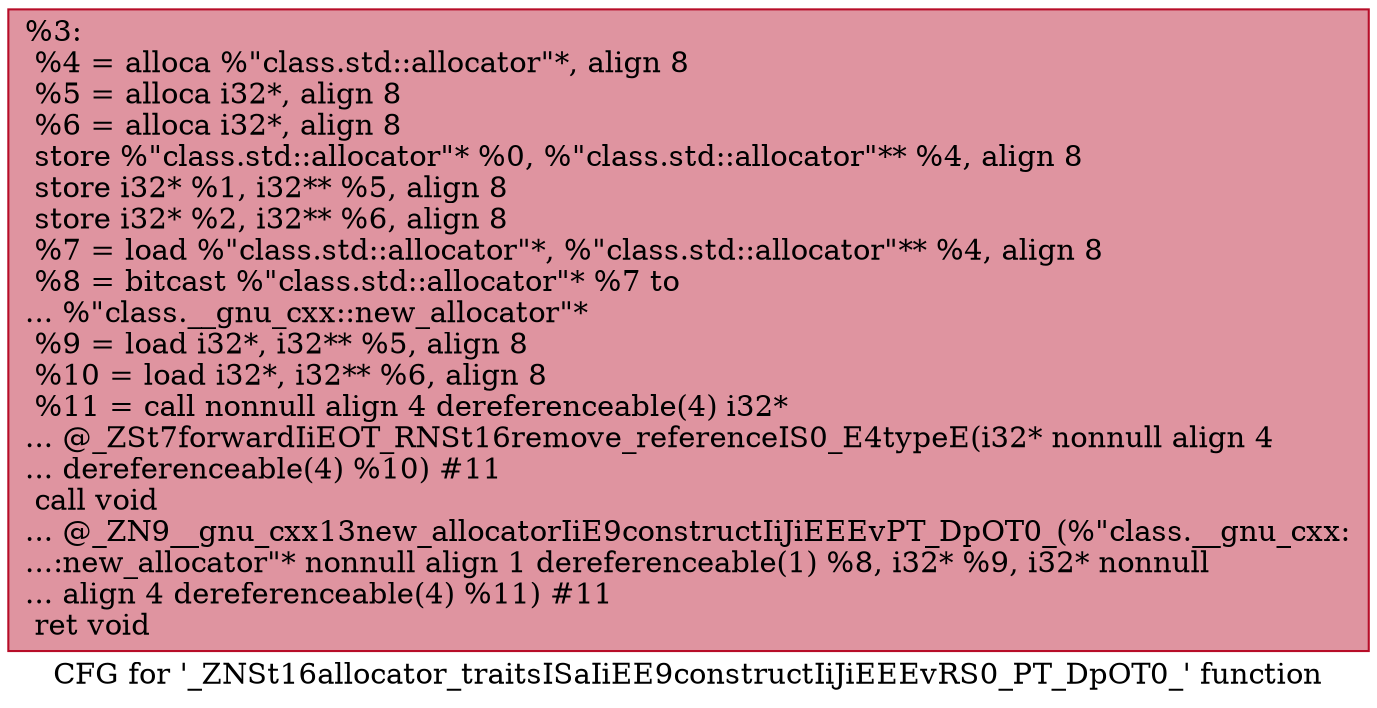 digraph "CFG for '_ZNSt16allocator_traitsISaIiEE9constructIiJiEEEvRS0_PT_DpOT0_' function" {
	label="CFG for '_ZNSt16allocator_traitsISaIiEE9constructIiJiEEEvRS0_PT_DpOT0_' function";

	Node0x561763dafbc0 [shape=record,color="#b70d28ff", style=filled, fillcolor="#b70d2870",label="{%3:\l  %4 = alloca %\"class.std::allocator\"*, align 8\l  %5 = alloca i32*, align 8\l  %6 = alloca i32*, align 8\l  store %\"class.std::allocator\"* %0, %\"class.std::allocator\"** %4, align 8\l  store i32* %1, i32** %5, align 8\l  store i32* %2, i32** %6, align 8\l  %7 = load %\"class.std::allocator\"*, %\"class.std::allocator\"** %4, align 8\l  %8 = bitcast %\"class.std::allocator\"* %7 to\l... %\"class.__gnu_cxx::new_allocator\"*\l  %9 = load i32*, i32** %5, align 8\l  %10 = load i32*, i32** %6, align 8\l  %11 = call nonnull align 4 dereferenceable(4) i32*\l... @_ZSt7forwardIiEOT_RNSt16remove_referenceIS0_E4typeE(i32* nonnull align 4\l... dereferenceable(4) %10) #11\l  call void\l... @_ZN9__gnu_cxx13new_allocatorIiE9constructIiJiEEEvPT_DpOT0_(%\"class.__gnu_cxx:\l...:new_allocator\"* nonnull align 1 dereferenceable(1) %8, i32* %9, i32* nonnull\l... align 4 dereferenceable(4) %11) #11\l  ret void\l}"];
}
